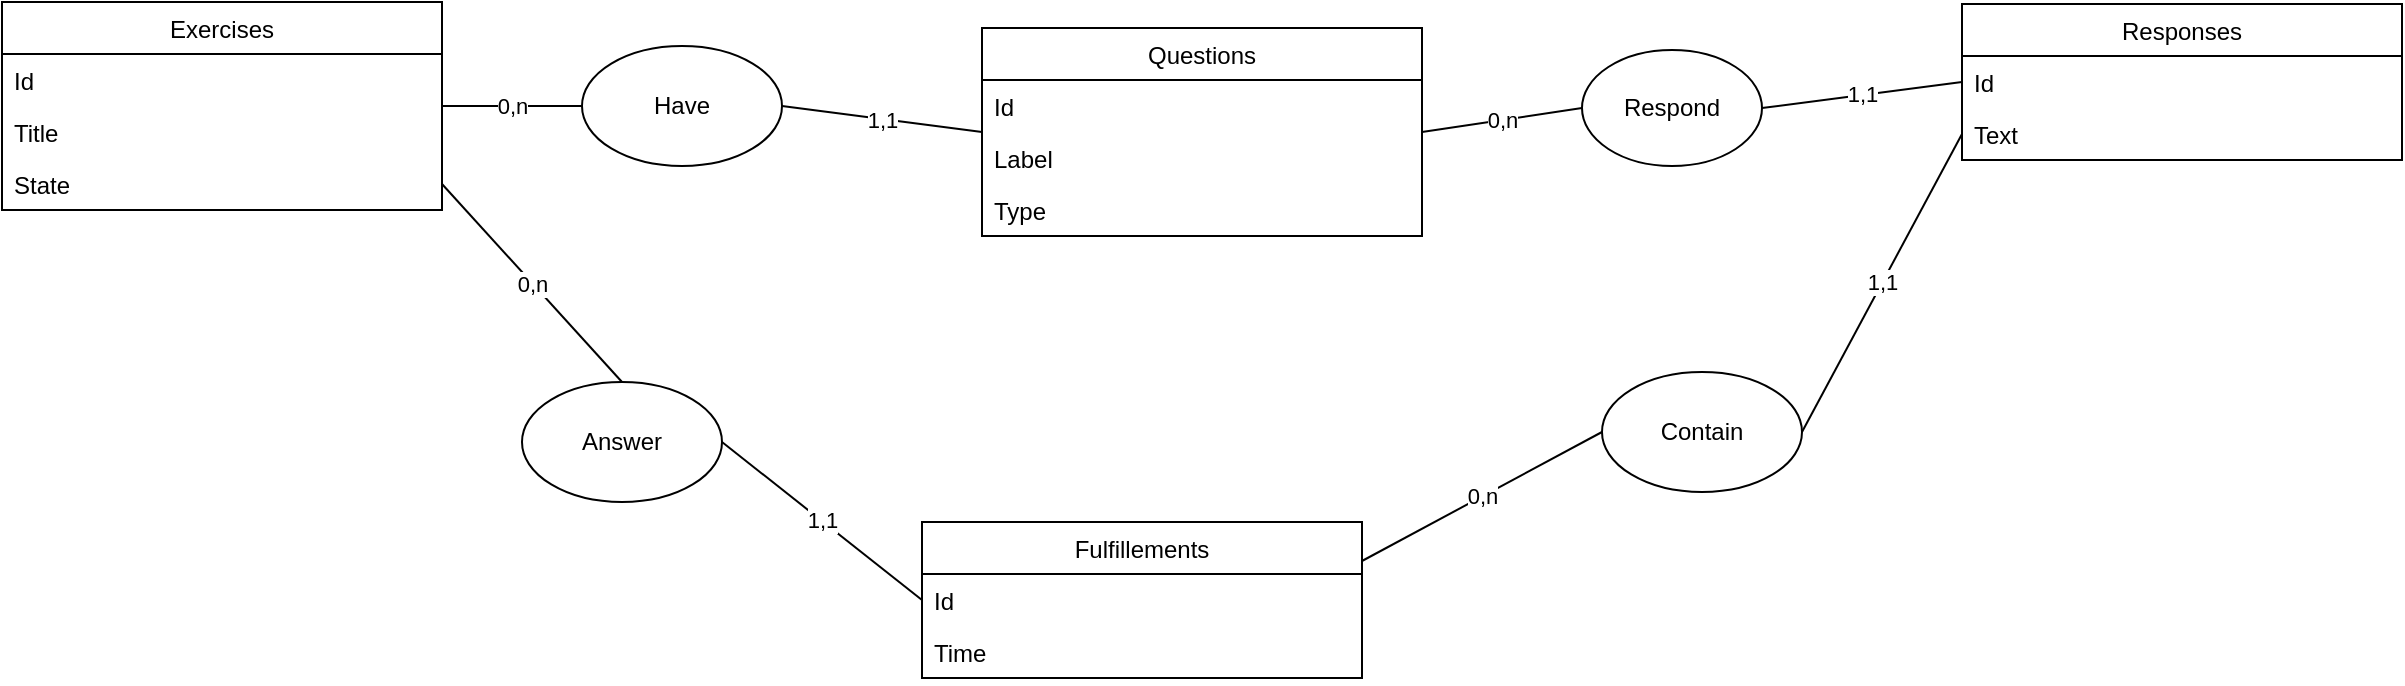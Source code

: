 <mxfile version="13.6.5" type="device"><diagram id="WGLUgIxeJjar6p-wqeUm" name="Page-1"><mxGraphModel dx="2249" dy="762" grid="1" gridSize="10" guides="1" tooltips="1" connect="1" arrows="1" fold="1" page="1" pageScale="1" pageWidth="827" pageHeight="1169" math="0" shadow="0"><root><mxCell id="0"/><mxCell id="1" parent="0"/><mxCell id="FLDgCqbE7eaaH_jXL18t-1" value="Have" style="ellipse;whiteSpace=wrap;html=1;" parent="1" vertex="1"><mxGeometry x="230" y="362" width="100" height="60" as="geometry"/></mxCell><mxCell id="FLDgCqbE7eaaH_jXL18t-2" value="Questions" style="swimlane;fontStyle=0;childLayout=stackLayout;horizontal=1;startSize=26;fillColor=none;horizontalStack=0;resizeParent=1;resizeParentMax=0;resizeLast=0;collapsible=1;marginBottom=0;" parent="1" vertex="1"><mxGeometry x="430" y="353" width="220" height="104" as="geometry"/></mxCell><mxCell id="FLDgCqbE7eaaH_jXL18t-3" value="Id" style="text;strokeColor=none;fillColor=none;align=left;verticalAlign=top;spacingLeft=4;spacingRight=4;overflow=hidden;rotatable=0;points=[[0,0.5],[1,0.5]];portConstraint=eastwest;" parent="FLDgCqbE7eaaH_jXL18t-2" vertex="1"><mxGeometry y="26" width="220" height="26" as="geometry"/></mxCell><mxCell id="FLDgCqbE7eaaH_jXL18t-4" value="Label" style="text;strokeColor=none;fillColor=none;align=left;verticalAlign=top;spacingLeft=4;spacingRight=4;overflow=hidden;rotatable=0;points=[[0,0.5],[1,0.5]];portConstraint=eastwest;" parent="FLDgCqbE7eaaH_jXL18t-2" vertex="1"><mxGeometry y="52" width="220" height="26" as="geometry"/></mxCell><mxCell id="FLDgCqbE7eaaH_jXL18t-5" value="Type" style="text;strokeColor=none;fillColor=none;align=left;verticalAlign=top;spacingLeft=4;spacingRight=4;overflow=hidden;rotatable=0;points=[[0,0.5],[1,0.5]];portConstraint=eastwest;" parent="FLDgCqbE7eaaH_jXL18t-2" vertex="1"><mxGeometry y="78" width="220" height="26" as="geometry"/></mxCell><mxCell id="FLDgCqbE7eaaH_jXL18t-6" value="Respond" style="ellipse;whiteSpace=wrap;html=1;" parent="1" vertex="1"><mxGeometry x="730" y="364" width="90" height="58" as="geometry"/></mxCell><mxCell id="FLDgCqbE7eaaH_jXL18t-7" value="0,n" style="endArrow=none;html=1;exitX=0;exitY=0.5;exitDx=0;exitDy=0;entryX=1;entryY=0.5;entryDx=0;entryDy=0;" parent="1" source="FLDgCqbE7eaaH_jXL18t-1" target="FLDgCqbE7eaaH_jXL18t-15" edge="1"><mxGeometry width="50" height="50" relative="1" as="geometry"><mxPoint x="360" y="183" as="sourcePoint"/><mxPoint x="410" y="133" as="targetPoint"/></mxGeometry></mxCell><mxCell id="FLDgCqbE7eaaH_jXL18t-8" value="1,1" style="endArrow=none;html=1;entryX=0;entryY=0.5;entryDx=0;entryDy=0;exitX=1;exitY=0.5;exitDx=0;exitDy=0;" parent="1" source="FLDgCqbE7eaaH_jXL18t-6" target="FLDgCqbE7eaaH_jXL18t-11" edge="1"><mxGeometry width="50" height="50" relative="1" as="geometry"><mxPoint x="620" y="313" as="sourcePoint"/><mxPoint x="670" y="263" as="targetPoint"/></mxGeometry></mxCell><mxCell id="FLDgCqbE7eaaH_jXL18t-9" value="0,n" style="endArrow=none;html=1;entryX=0;entryY=0.5;entryDx=0;entryDy=0;exitX=1;exitY=0.5;exitDx=0;exitDy=0;" parent="1" source="FLDgCqbE7eaaH_jXL18t-2" target="FLDgCqbE7eaaH_jXL18t-6" edge="1"><mxGeometry width="50" height="50" relative="1" as="geometry"><mxPoint x="700" y="382" as="sourcePoint"/><mxPoint x="750" y="337.5" as="targetPoint"/></mxGeometry></mxCell><mxCell id="FLDgCqbE7eaaH_jXL18t-10" value="1,1" style="endArrow=none;html=1;entryX=0;entryY=0.5;entryDx=0;entryDy=0;exitX=1;exitY=0.5;exitDx=0;exitDy=0;" parent="1" source="FLDgCqbE7eaaH_jXL18t-1" target="FLDgCqbE7eaaH_jXL18t-2" edge="1"><mxGeometry width="50" height="50" relative="1" as="geometry"><mxPoint x="370" y="193" as="sourcePoint"/><mxPoint x="420" y="143" as="targetPoint"/></mxGeometry></mxCell><mxCell id="FLDgCqbE7eaaH_jXL18t-11" value="Responses" style="swimlane;fontStyle=0;childLayout=stackLayout;horizontal=1;startSize=26;fillColor=none;horizontalStack=0;resizeParent=1;resizeParentMax=0;resizeLast=0;collapsible=1;marginBottom=0;" parent="1" vertex="1"><mxGeometry x="920" y="341" width="220" height="78" as="geometry"/></mxCell><mxCell id="FLDgCqbE7eaaH_jXL18t-12" value="Id" style="text;strokeColor=none;fillColor=none;align=left;verticalAlign=top;spacingLeft=4;spacingRight=4;overflow=hidden;rotatable=0;points=[[0,0.5],[1,0.5]];portConstraint=eastwest;" parent="FLDgCqbE7eaaH_jXL18t-11" vertex="1"><mxGeometry y="26" width="220" height="26" as="geometry"/></mxCell><mxCell id="FLDgCqbE7eaaH_jXL18t-13" value="Text" style="text;strokeColor=none;fillColor=none;align=left;verticalAlign=top;spacingLeft=4;spacingRight=4;overflow=hidden;rotatable=0;points=[[0,0.5],[1,0.5]];portConstraint=eastwest;" parent="FLDgCqbE7eaaH_jXL18t-11" vertex="1"><mxGeometry y="52" width="220" height="26" as="geometry"/></mxCell><mxCell id="FLDgCqbE7eaaH_jXL18t-15" value="Exercises" style="swimlane;fontStyle=0;childLayout=stackLayout;horizontal=1;startSize=26;fillColor=none;horizontalStack=0;resizeParent=1;resizeParentMax=0;resizeLast=0;collapsible=1;marginBottom=0;" parent="1" vertex="1"><mxGeometry x="-60" y="340" width="220" height="104" as="geometry"/></mxCell><mxCell id="FLDgCqbE7eaaH_jXL18t-16" value="Id" style="text;strokeColor=none;fillColor=none;align=left;verticalAlign=top;spacingLeft=4;spacingRight=4;overflow=hidden;rotatable=0;points=[[0,0.5],[1,0.5]];portConstraint=eastwest;" parent="FLDgCqbE7eaaH_jXL18t-15" vertex="1"><mxGeometry y="26" width="220" height="26" as="geometry"/></mxCell><mxCell id="FLDgCqbE7eaaH_jXL18t-17" value="Title" style="text;strokeColor=none;fillColor=none;align=left;verticalAlign=top;spacingLeft=4;spacingRight=4;overflow=hidden;rotatable=0;points=[[0,0.5],[1,0.5]];portConstraint=eastwest;" parent="FLDgCqbE7eaaH_jXL18t-15" vertex="1"><mxGeometry y="52" width="220" height="26" as="geometry"/></mxCell><mxCell id="FLDgCqbE7eaaH_jXL18t-18" value="State" style="text;strokeColor=none;fillColor=none;align=left;verticalAlign=top;spacingLeft=4;spacingRight=4;overflow=hidden;rotatable=0;points=[[0,0.5],[1,0.5]];portConstraint=eastwest;" parent="FLDgCqbE7eaaH_jXL18t-15" vertex="1"><mxGeometry y="78" width="220" height="26" as="geometry"/></mxCell><mxCell id="UqSn4HNyGy1CRL9o6KnM-5" value="1,1" style="endArrow=none;html=1;entryX=0;entryY=0.5;entryDx=0;entryDy=0;exitX=1;exitY=0.5;exitDx=0;exitDy=0;" edge="1" parent="1" source="UqSn4HNyGy1CRL9o6KnM-7" target="UqSn4HNyGy1CRL9o6KnM-2"><mxGeometry width="50" height="50" relative="1" as="geometry"><mxPoint x="330" y="567.04" as="sourcePoint"/><mxPoint x="680" y="480" as="targetPoint"/></mxGeometry></mxCell><mxCell id="UqSn4HNyGy1CRL9o6KnM-1" value="Fulfillements" style="swimlane;fontStyle=0;childLayout=stackLayout;horizontal=1;startSize=26;fillColor=none;horizontalStack=0;resizeParent=1;resizeParentMax=0;resizeLast=0;collapsible=1;marginBottom=0;" vertex="1" parent="1"><mxGeometry x="400" y="600" width="220" height="78" as="geometry"/></mxCell><mxCell id="UqSn4HNyGy1CRL9o6KnM-2" value="Id" style="text;strokeColor=none;fillColor=none;align=left;verticalAlign=top;spacingLeft=4;spacingRight=4;overflow=hidden;rotatable=0;points=[[0,0.5],[1,0.5]];portConstraint=eastwest;" vertex="1" parent="UqSn4HNyGy1CRL9o6KnM-1"><mxGeometry y="26" width="220" height="26" as="geometry"/></mxCell><mxCell id="UqSn4HNyGy1CRL9o6KnM-12" value="Time" style="text;strokeColor=none;fillColor=none;align=left;verticalAlign=top;spacingLeft=4;spacingRight=4;overflow=hidden;rotatable=0;points=[[0,0.5],[1,0.5]];portConstraint=eastwest;" vertex="1" parent="UqSn4HNyGy1CRL9o6KnM-1"><mxGeometry y="52" width="220" height="26" as="geometry"/></mxCell><mxCell id="UqSn4HNyGy1CRL9o6KnM-7" value="Answer" style="ellipse;whiteSpace=wrap;html=1;" vertex="1" parent="1"><mxGeometry x="200" y="530" width="100" height="60" as="geometry"/></mxCell><mxCell id="UqSn4HNyGy1CRL9o6KnM-8" value="0,n" style="endArrow=none;html=1;entryX=0.5;entryY=0;entryDx=0;entryDy=0;exitX=1;exitY=0.5;exitDx=0;exitDy=0;" edge="1" parent="1" source="FLDgCqbE7eaaH_jXL18t-18" target="UqSn4HNyGy1CRL9o6KnM-7"><mxGeometry width="50" height="50" relative="1" as="geometry"><mxPoint x="110" y="457" as="sourcePoint"/><mxPoint x="210" y="470" as="targetPoint"/></mxGeometry></mxCell><mxCell id="UqSn4HNyGy1CRL9o6KnM-9" value="Contain" style="ellipse;whiteSpace=wrap;html=1;" vertex="1" parent="1"><mxGeometry x="740" y="525" width="100" height="60" as="geometry"/></mxCell><mxCell id="UqSn4HNyGy1CRL9o6KnM-10" value="0,n" style="endArrow=none;html=1;entryX=1;entryY=0.25;entryDx=0;entryDy=0;exitX=0;exitY=0.5;exitDx=0;exitDy=0;" edge="1" parent="1" source="UqSn4HNyGy1CRL9o6KnM-9" target="UqSn4HNyGy1CRL9o6KnM-1"><mxGeometry width="50" height="50" relative="1" as="geometry"><mxPoint x="320" y="540" as="sourcePoint"/><mxPoint x="520" y="610" as="targetPoint"/></mxGeometry></mxCell><mxCell id="UqSn4HNyGy1CRL9o6KnM-11" value="1,1" style="endArrow=none;html=1;entryX=1;entryY=0.5;entryDx=0;entryDy=0;exitX=0;exitY=0.5;exitDx=0;exitDy=0;" edge="1" parent="1" source="FLDgCqbE7eaaH_jXL18t-13" target="UqSn4HNyGy1CRL9o6KnM-9"><mxGeometry width="50" height="50" relative="1" as="geometry"><mxPoint x="920" y="432" as="sourcePoint"/><mxPoint x="880" y="589.5" as="targetPoint"/></mxGeometry></mxCell></root></mxGraphModel></diagram></mxfile>